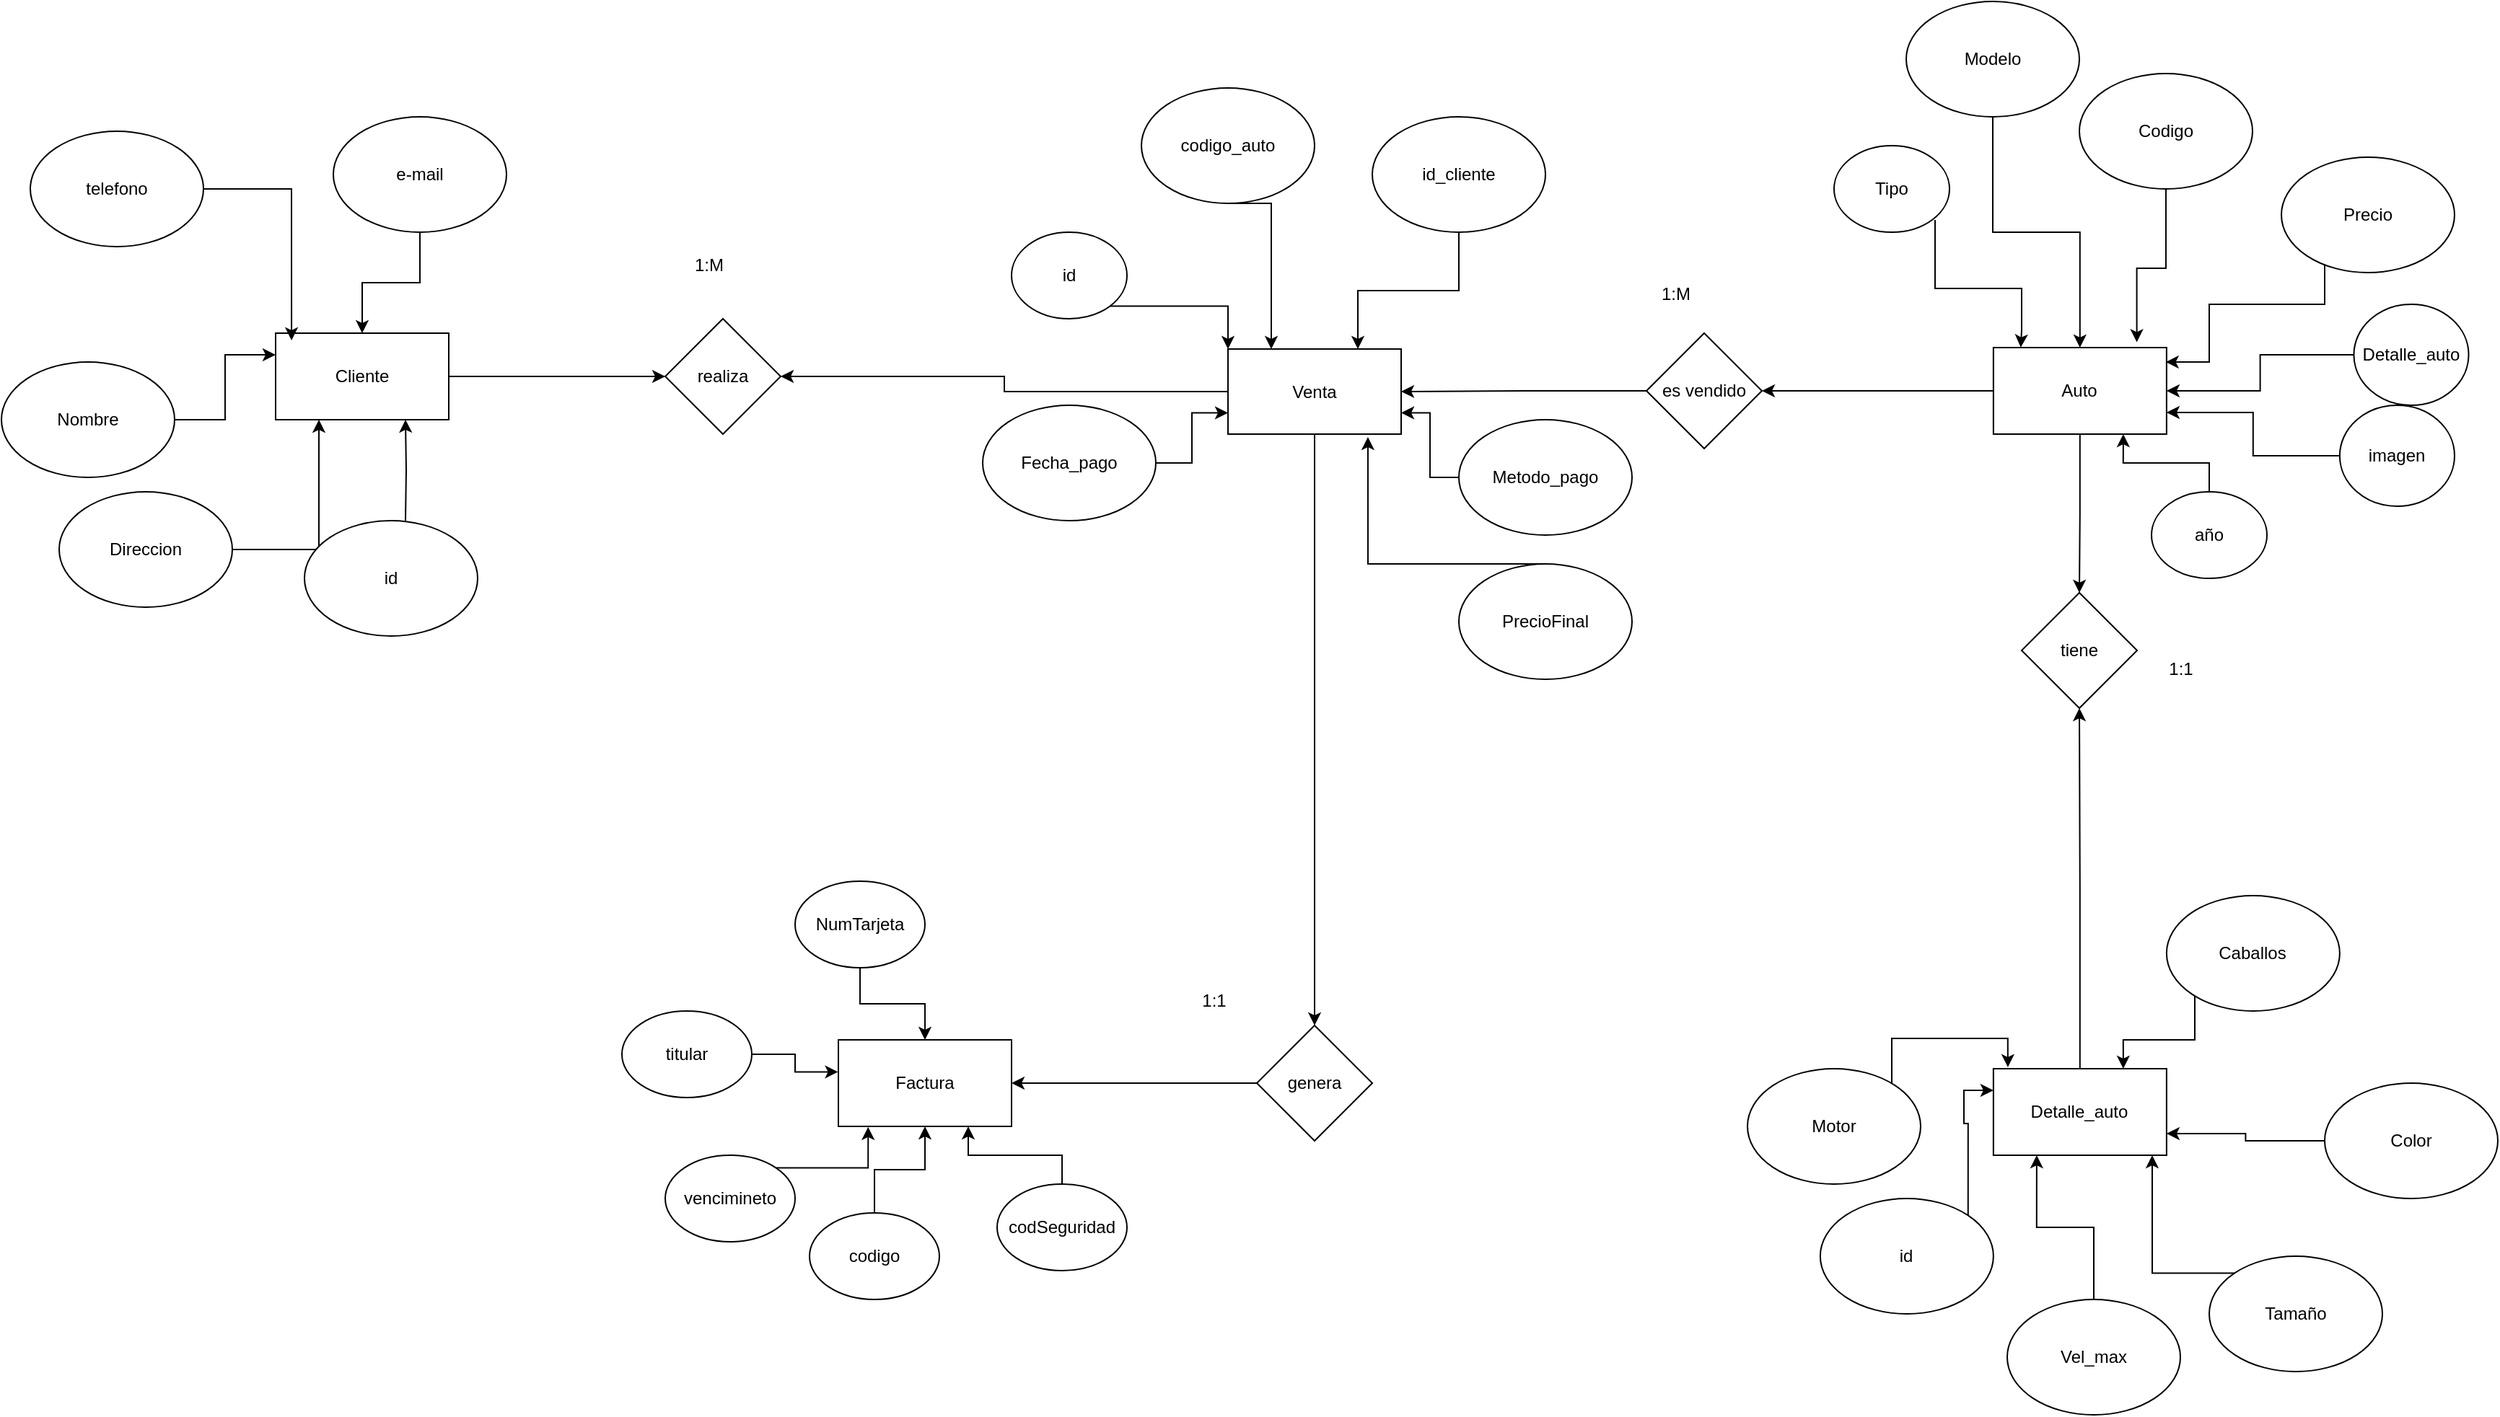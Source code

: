 <mxfile version="24.7.7">
  <diagram name="Página-1" id="T5x7os5gUXL9nlf1mJ_7">
    <mxGraphModel dx="2526" dy="897" grid="1" gridSize="10" guides="1" tooltips="1" connect="1" arrows="1" fold="1" page="0" pageScale="1" pageWidth="827" pageHeight="1169" math="0" shadow="0">
      <root>
        <mxCell id="0" />
        <mxCell id="1" parent="0" />
        <mxCell id="-V9PEWpt8kwC3jf9DyMC-42" style="edgeStyle=orthogonalEdgeStyle;rounded=0;orthogonalLoop=1;jettySize=auto;html=1;entryX=1;entryY=0.5;entryDx=0;entryDy=0;" parent="1" source="PH0fKFDygFaY0S8TYysQ-1" target="-V9PEWpt8kwC3jf9DyMC-40" edge="1">
          <mxGeometry relative="1" as="geometry" />
        </mxCell>
        <mxCell id="-V9PEWpt8kwC3jf9DyMC-50" style="edgeStyle=orthogonalEdgeStyle;rounded=0;orthogonalLoop=1;jettySize=auto;html=1;entryX=0.5;entryY=0;entryDx=0;entryDy=0;" parent="1" source="PH0fKFDygFaY0S8TYysQ-1" target="-V9PEWpt8kwC3jf9DyMC-48" edge="1">
          <mxGeometry relative="1" as="geometry" />
        </mxCell>
        <mxCell id="PH0fKFDygFaY0S8TYysQ-1" value="Auto" style="rounded=0;whiteSpace=wrap;html=1;" parent="1" vertex="1">
          <mxGeometry x="-9.56" y="220" width="120" height="60" as="geometry" />
        </mxCell>
        <mxCell id="j67aejT58WKei2PpF9pA-4" value="" style="edgeStyle=orthogonalEdgeStyle;rounded=0;orthogonalLoop=1;jettySize=auto;html=1;" parent="1" source="PH0fKFDygFaY0S8TYysQ-17" target="PH0fKFDygFaY0S8TYysQ-1" edge="1">
          <mxGeometry relative="1" as="geometry" />
        </mxCell>
        <mxCell id="PH0fKFDygFaY0S8TYysQ-17" value="&lt;font style=&quot;vertical-align: inherit;&quot;&gt;&lt;font style=&quot;vertical-align: inherit;&quot;&gt;Modelo&lt;/font&gt;&lt;/font&gt;" style="ellipse;whiteSpace=wrap;html=1;" parent="1" vertex="1">
          <mxGeometry x="-70" y="-20" width="120" height="80" as="geometry" />
        </mxCell>
        <mxCell id="PH0fKFDygFaY0S8TYysQ-21" style="edgeStyle=orthogonalEdgeStyle;rounded=0;orthogonalLoop=1;jettySize=auto;html=1;entryX=0.828;entryY=-0.063;entryDx=0;entryDy=0;entryPerimeter=0;" parent="1" source="PH0fKFDygFaY0S8TYysQ-18" target="PH0fKFDygFaY0S8TYysQ-1" edge="1">
          <mxGeometry relative="1" as="geometry" />
        </mxCell>
        <mxCell id="PH0fKFDygFaY0S8TYysQ-18" value="&lt;font style=&quot;vertical-align: inherit;&quot;&gt;&lt;font style=&quot;vertical-align: inherit;&quot;&gt;Codigo&lt;/font&gt;&lt;/font&gt;" style="ellipse;whiteSpace=wrap;html=1;" parent="1" vertex="1">
          <mxGeometry x="50" y="30" width="120" height="80" as="geometry" />
        </mxCell>
        <mxCell id="LQoHi4SSd0LHbjNb0xn5-1" style="edgeStyle=orthogonalEdgeStyle;rounded=0;orthogonalLoop=1;jettySize=auto;html=1;entryX=1;entryY=0.5;entryDx=0;entryDy=0;" parent="1" source="PH0fKFDygFaY0S8TYysQ-26" target="_848j0c37ikoBSJLKILt-69" edge="1">
          <mxGeometry relative="1" as="geometry" />
        </mxCell>
        <mxCell id="73-wHCDdlTz_QuVUMdYH-22" style="edgeStyle=orthogonalEdgeStyle;rounded=0;orthogonalLoop=1;jettySize=auto;html=1;entryX=0.5;entryY=0;entryDx=0;entryDy=0;" edge="1" parent="1" source="PH0fKFDygFaY0S8TYysQ-26" target="73-wHCDdlTz_QuVUMdYH-21">
          <mxGeometry relative="1" as="geometry" />
        </mxCell>
        <mxCell id="PH0fKFDygFaY0S8TYysQ-26" value="Venta" style="rounded=0;whiteSpace=wrap;html=1;" parent="1" vertex="1">
          <mxGeometry x="-540" y="221.0" width="120" height="59" as="geometry" />
        </mxCell>
        <mxCell id="PH0fKFDygFaY0S8TYysQ-30" value="PrecioFinal" style="ellipse;whiteSpace=wrap;html=1;" parent="1" vertex="1">
          <mxGeometry x="-380.0" y="370.0" width="120" height="80" as="geometry" />
        </mxCell>
        <mxCell id="PH0fKFDygFaY0S8TYysQ-39" style="edgeStyle=orthogonalEdgeStyle;rounded=0;orthogonalLoop=1;jettySize=auto;html=1;entryX=1;entryY=0.75;entryDx=0;entryDy=0;" parent="1" source="PH0fKFDygFaY0S8TYysQ-31" target="PH0fKFDygFaY0S8TYysQ-26" edge="1">
          <mxGeometry relative="1" as="geometry" />
        </mxCell>
        <mxCell id="PH0fKFDygFaY0S8TYysQ-31" value="&lt;font style=&quot;vertical-align: inherit;&quot;&gt;&lt;font style=&quot;vertical-align: inherit;&quot;&gt;Metodo_pago&lt;/font&gt;&lt;/font&gt;" style="ellipse;whiteSpace=wrap;html=1;" parent="1" vertex="1">
          <mxGeometry x="-380.0" y="270.0" width="120" height="80" as="geometry" />
        </mxCell>
        <mxCell id="-V9PEWpt8kwC3jf9DyMC-41" style="edgeStyle=orthogonalEdgeStyle;rounded=0;orthogonalLoop=1;jettySize=auto;html=1;entryX=0;entryY=0.5;entryDx=0;entryDy=0;" parent="1" source="d1OCv34pY1rkLHPsV5Z9-1" edge="1">
          <mxGeometry relative="1" as="geometry">
            <mxPoint x="-930.0" y="240" as="targetPoint" />
          </mxGeometry>
        </mxCell>
        <mxCell id="d1OCv34pY1rkLHPsV5Z9-1" value="&lt;font style=&quot;vertical-align: inherit;&quot;&gt;&lt;font style=&quot;vertical-align: inherit;&quot;&gt;Cliente&lt;/font&gt;&lt;/font&gt;" style="rounded=0;whiteSpace=wrap;html=1;" parent="1" vertex="1">
          <mxGeometry x="-1200" y="210" width="120" height="60" as="geometry" />
        </mxCell>
        <mxCell id="d1OCv34pY1rkLHPsV5Z9-14" style="edgeStyle=orthogonalEdgeStyle;rounded=0;orthogonalLoop=1;jettySize=auto;html=1;entryX=0.995;entryY=0.167;entryDx=0;entryDy=0;entryPerimeter=0;" parent="1" source="d1OCv34pY1rkLHPsV5Z9-13" target="PH0fKFDygFaY0S8TYysQ-1" edge="1">
          <mxGeometry relative="1" as="geometry">
            <Array as="points">
              <mxPoint x="220" y="190" />
              <mxPoint x="140" y="190" />
              <mxPoint x="140" y="230" />
            </Array>
            <mxPoint x="130" y="230" as="targetPoint" />
          </mxGeometry>
        </mxCell>
        <mxCell id="d1OCv34pY1rkLHPsV5Z9-13" value="&lt;font style=&quot;vertical-align: inherit;&quot;&gt;&lt;font style=&quot;vertical-align: inherit;&quot;&gt;Precio&lt;/font&gt;&lt;/font&gt;" style="ellipse;whiteSpace=wrap;html=1;" parent="1" vertex="1">
          <mxGeometry x="190" y="88" width="120" height="80" as="geometry" />
        </mxCell>
        <mxCell id="FsSanW1JUB_QtHKIwKyV-4" style="edgeStyle=orthogonalEdgeStyle;rounded=0;orthogonalLoop=1;jettySize=auto;html=1;entryX=0.25;entryY=1;entryDx=0;entryDy=0;" parent="1" source="FsSanW1JUB_QtHKIwKyV-1" target="d1OCv34pY1rkLHPsV5Z9-1" edge="1">
          <mxGeometry relative="1" as="geometry" />
        </mxCell>
        <mxCell id="FsSanW1JUB_QtHKIwKyV-1" value="&lt;font style=&quot;vertical-align: inherit;&quot;&gt;&lt;font style=&quot;vertical-align: inherit;&quot;&gt;Direccion&lt;/font&gt;&lt;/font&gt;" style="ellipse;whiteSpace=wrap;html=1;" parent="1" vertex="1">
          <mxGeometry x="-1350" y="320" width="120" height="80" as="geometry" />
        </mxCell>
        <mxCell id="FsSanW1JUB_QtHKIwKyV-5" style="edgeStyle=orthogonalEdgeStyle;rounded=0;orthogonalLoop=1;jettySize=auto;html=1;entryX=0.75;entryY=1;entryDx=0;entryDy=0;" parent="1" target="d1OCv34pY1rkLHPsV5Z9-1" edge="1">
          <mxGeometry relative="1" as="geometry">
            <mxPoint x="-1110.0" y="340" as="sourcePoint" />
          </mxGeometry>
        </mxCell>
        <mxCell id="FsSanW1JUB_QtHKIwKyV-2" value="&lt;font style=&quot;vertical-align: inherit;&quot;&gt;&lt;font style=&quot;vertical-align: inherit;&quot;&gt;id&lt;/font&gt;&lt;/font&gt;" style="ellipse;whiteSpace=wrap;html=1;" parent="1" vertex="1">
          <mxGeometry x="-1180" y="340" width="120" height="80" as="geometry" />
        </mxCell>
        <mxCell id="-V9PEWpt8kwC3jf9DyMC-34" style="edgeStyle=orthogonalEdgeStyle;rounded=0;orthogonalLoop=1;jettySize=auto;html=1;entryX=0;entryY=0.25;entryDx=0;entryDy=0;" parent="1" source="FsSanW1JUB_QtHKIwKyV-3" target="d1OCv34pY1rkLHPsV5Z9-1" edge="1">
          <mxGeometry relative="1" as="geometry" />
        </mxCell>
        <mxCell id="FsSanW1JUB_QtHKIwKyV-3" value="&lt;font style=&quot;vertical-align: inherit;&quot;&gt;&lt;font style=&quot;vertical-align: inherit;&quot;&gt;Nombre&lt;/font&gt;&lt;/font&gt;" style="ellipse;whiteSpace=wrap;html=1;" parent="1" vertex="1">
          <mxGeometry x="-1390" y="230" width="120" height="80" as="geometry" />
        </mxCell>
        <mxCell id="-V9PEWpt8kwC3jf9DyMC-6" style="edgeStyle=orthogonalEdgeStyle;rounded=0;orthogonalLoop=1;jettySize=auto;html=1;entryX=0.158;entryY=-0.002;entryDx=0;entryDy=0;entryPerimeter=0;exitX=0.875;exitY=0.859;exitDx=0;exitDy=0;exitPerimeter=0;" parent="1" source="j67aejT58WKei2PpF9pA-2" target="PH0fKFDygFaY0S8TYysQ-1" edge="1">
          <mxGeometry relative="1" as="geometry">
            <mxPoint x="7.24" y="208.42" as="targetPoint" />
            <Array as="points">
              <mxPoint x="-50" y="179" />
              <mxPoint x="10" y="179" />
              <mxPoint x="10" y="208" />
            </Array>
            <mxPoint x="-50.0" y="131.551" as="sourcePoint" />
          </mxGeometry>
        </mxCell>
        <mxCell id="j67aejT58WKei2PpF9pA-2" value="Tipo" style="ellipse;whiteSpace=wrap;html=1;" parent="1" vertex="1">
          <mxGeometry x="-120" y="80" width="80" height="60" as="geometry" />
        </mxCell>
        <mxCell id="-V9PEWpt8kwC3jf9DyMC-8" style="edgeStyle=orthogonalEdgeStyle;rounded=0;orthogonalLoop=1;jettySize=auto;html=1;entryX=0.75;entryY=1;entryDx=0;entryDy=0;" parent="1" source="-V9PEWpt8kwC3jf9DyMC-7" target="PH0fKFDygFaY0S8TYysQ-1" edge="1">
          <mxGeometry relative="1" as="geometry" />
        </mxCell>
        <mxCell id="-V9PEWpt8kwC3jf9DyMC-7" value="&lt;font style=&quot;vertical-align: inherit;&quot;&gt;&lt;font style=&quot;vertical-align: inherit;&quot;&gt;&lt;font style=&quot;vertical-align: inherit;&quot;&gt;&lt;font style=&quot;vertical-align: inherit;&quot;&gt;año&lt;/font&gt;&lt;/font&gt;&lt;/font&gt;&lt;/font&gt;" style="ellipse;whiteSpace=wrap;html=1;" parent="1" vertex="1">
          <mxGeometry x="100" y="320" width="80" height="60" as="geometry" />
        </mxCell>
        <mxCell id="j67aejT58WKei2PpF9pA-32" style="edgeStyle=orthogonalEdgeStyle;rounded=0;orthogonalLoop=1;jettySize=auto;html=1;entryX=0.5;entryY=1;entryDx=0;entryDy=0;" parent="1" source="-V9PEWpt8kwC3jf9DyMC-17" target="-V9PEWpt8kwC3jf9DyMC-48" edge="1">
          <mxGeometry relative="1" as="geometry" />
        </mxCell>
        <mxCell id="-V9PEWpt8kwC3jf9DyMC-17" value="&lt;font style=&quot;vertical-align: inherit;&quot;&gt;&lt;font style=&quot;vertical-align: inherit;&quot;&gt;Detalle_auto&lt;/font&gt;&lt;/font&gt;" style="whiteSpace=wrap;html=1;" parent="1" vertex="1">
          <mxGeometry x="-9.56" y="720" width="120" height="60" as="geometry" />
        </mxCell>
        <mxCell id="-V9PEWpt8kwC3jf9DyMC-25" style="edgeStyle=orthogonalEdgeStyle;rounded=0;orthogonalLoop=1;jettySize=auto;html=1;entryX=0.25;entryY=0;entryDx=0;entryDy=0;" parent="1" edge="1" source="j67aejT58WKei2PpF9pA-13">
          <mxGeometry relative="1" as="geometry">
            <mxPoint x="-80" y="641.051" as="sourcePoint" />
            <mxPoint x="0.44" y="718.94" as="targetPoint" />
            <Array as="points">
              <mxPoint x="-80" y="699" />
              <mxPoint y="699" />
            </Array>
          </mxGeometry>
        </mxCell>
        <mxCell id="-V9PEWpt8kwC3jf9DyMC-24" style="edgeStyle=orthogonalEdgeStyle;rounded=0;orthogonalLoop=1;jettySize=auto;html=1;entryX=0.75;entryY=0;entryDx=0;entryDy=0;" parent="1" source="j67aejT58WKei2PpF9pA-14" target="-V9PEWpt8kwC3jf9DyMC-17" edge="1">
          <mxGeometry relative="1" as="geometry">
            <Array as="points">
              <mxPoint x="130" y="700" />
              <mxPoint x="80" y="700" />
            </Array>
          </mxGeometry>
        </mxCell>
        <mxCell id="j67aejT58WKei2PpF9pA-19" value="Vel_max" style="ellipse;whiteSpace=wrap;html=1;" parent="1" vertex="1">
          <mxGeometry y="880" width="120" height="80" as="geometry" />
        </mxCell>
        <mxCell id="j67aejT58WKei2PpF9pA-20" value="Tamaño" style="ellipse;whiteSpace=wrap;html=1;" parent="1" vertex="1">
          <mxGeometry x="140" y="850" width="120" height="80" as="geometry" />
        </mxCell>
        <mxCell id="-V9PEWpt8kwC3jf9DyMC-26" style="edgeStyle=orthogonalEdgeStyle;rounded=0;orthogonalLoop=1;jettySize=auto;html=1;entryX=0.25;entryY=1;entryDx=0;entryDy=0;" parent="1" source="j67aejT58WKei2PpF9pA-19" target="-V9PEWpt8kwC3jf9DyMC-17" edge="1">
          <mxGeometry relative="1" as="geometry" />
        </mxCell>
        <mxCell id="j67aejT58WKei2PpF9pA-17" value="Color" style="ellipse;whiteSpace=wrap;html=1;" parent="1" vertex="1">
          <mxGeometry x="220" y="730" width="120" height="80" as="geometry" />
        </mxCell>
        <mxCell id="_848j0c37ikoBSJLKILt-15" style="edgeStyle=orthogonalEdgeStyle;rounded=0;orthogonalLoop=1;jettySize=auto;html=1;exitX=0;exitY=0;exitDx=0;exitDy=0;entryX=0.917;entryY=1;entryDx=0;entryDy=0;entryPerimeter=0;" parent="1" source="j67aejT58WKei2PpF9pA-20" target="-V9PEWpt8kwC3jf9DyMC-17" edge="1">
          <mxGeometry relative="1" as="geometry" />
        </mxCell>
        <mxCell id="j67aejT58WKei2PpF9pA-14" value="Caballos" style="ellipse;whiteSpace=wrap;html=1;" parent="1" vertex="1">
          <mxGeometry x="110.44" y="600" width="120" height="80" as="geometry" />
        </mxCell>
        <mxCell id="j67aejT58WKei2PpF9pA-13" value="&lt;font style=&quot;vertical-align: inherit;&quot;&gt;&lt;font style=&quot;vertical-align: inherit;&quot;&gt;Motor&lt;/font&gt;&lt;/font&gt;" style="ellipse;whiteSpace=wrap;html=1;" parent="1" vertex="1">
          <mxGeometry x="-180" y="720" width="120" height="80" as="geometry" />
        </mxCell>
        <mxCell id="_848j0c37ikoBSJLKILt-68" style="edgeStyle=orthogonalEdgeStyle;rounded=0;orthogonalLoop=1;jettySize=auto;html=1;exitX=1;exitY=0.5;exitDx=0;exitDy=0;entryX=0;entryY=0.75;entryDx=0;entryDy=0;" parent="1" source="j67aejT58WKei2PpF9pA-25" target="PH0fKFDygFaY0S8TYysQ-26" edge="1">
          <mxGeometry relative="1" as="geometry" />
        </mxCell>
        <mxCell id="j67aejT58WKei2PpF9pA-25" value="Fecha_pago" style="ellipse;whiteSpace=wrap;html=1;" parent="1" vertex="1">
          <mxGeometry x="-710" y="260.0" width="120" height="80" as="geometry" />
        </mxCell>
        <mxCell id="-V9PEWpt8kwC3jf9DyMC-38" style="edgeStyle=orthogonalEdgeStyle;rounded=0;orthogonalLoop=1;jettySize=auto;html=1;entryX=0.75;entryY=0;entryDx=0;entryDy=0;" parent="1" source="-V9PEWpt8kwC3jf9DyMC-36" target="PH0fKFDygFaY0S8TYysQ-26" edge="1">
          <mxGeometry relative="1" as="geometry" />
        </mxCell>
        <mxCell id="-V9PEWpt8kwC3jf9DyMC-36" value="id_cliente" style="ellipse;whiteSpace=wrap;html=1;" parent="1" vertex="1">
          <mxGeometry x="-440" y="60.0" width="120" height="80" as="geometry" />
        </mxCell>
        <mxCell id="-V9PEWpt8kwC3jf9DyMC-39" style="edgeStyle=orthogonalEdgeStyle;rounded=0;orthogonalLoop=1;jettySize=auto;html=1;entryX=0.25;entryY=0;entryDx=0;entryDy=0;exitX=0.5;exitY=1;exitDx=0;exitDy=0;" parent="1" source="-V9PEWpt8kwC3jf9DyMC-37" target="PH0fKFDygFaY0S8TYysQ-26" edge="1">
          <mxGeometry relative="1" as="geometry">
            <Array as="points">
              <mxPoint x="-510" y="130" />
              <mxPoint x="-510" y="130" />
            </Array>
          </mxGeometry>
        </mxCell>
        <mxCell id="-V9PEWpt8kwC3jf9DyMC-37" value="codigo_auto" style="ellipse;whiteSpace=wrap;html=1;" parent="1" vertex="1">
          <mxGeometry x="-600" y="40" width="120" height="80" as="geometry" />
        </mxCell>
        <mxCell id="73-wHCDdlTz_QuVUMdYH-9" style="edgeStyle=orthogonalEdgeStyle;rounded=0;orthogonalLoop=1;jettySize=auto;html=1;" edge="1" parent="1" source="-V9PEWpt8kwC3jf9DyMC-40" target="PH0fKFDygFaY0S8TYysQ-26">
          <mxGeometry relative="1" as="geometry" />
        </mxCell>
        <mxCell id="-V9PEWpt8kwC3jf9DyMC-40" value="es vendido" style="rhombus;whiteSpace=wrap;html=1;" parent="1" vertex="1">
          <mxGeometry x="-250" y="210" width="80" height="80" as="geometry" />
        </mxCell>
        <mxCell id="-V9PEWpt8kwC3jf9DyMC-48" value="tiene" style="rhombus;whiteSpace=wrap;html=1;" parent="1" vertex="1">
          <mxGeometry x="10" y="390" width="80" height="80" as="geometry" />
        </mxCell>
        <mxCell id="_848j0c37ikoBSJLKILt-46" style="edgeStyle=orthogonalEdgeStyle;rounded=0;orthogonalLoop=1;jettySize=auto;html=1;exitX=0;exitY=0.5;exitDx=0;exitDy=0;entryX=1;entryY=0.75;entryDx=0;entryDy=0;" parent="1" source="j67aejT58WKei2PpF9pA-17" target="-V9PEWpt8kwC3jf9DyMC-17" edge="1">
          <mxGeometry relative="1" as="geometry" />
        </mxCell>
        <mxCell id="_848j0c37ikoBSJLKILt-54" style="edgeStyle=orthogonalEdgeStyle;rounded=0;orthogonalLoop=1;jettySize=auto;html=1;exitX=1;exitY=1;exitDx=0;exitDy=0;entryX=0;entryY=0;entryDx=0;entryDy=0;" parent="1" source="lVZvbjXJIHgR8obfk--g-2" target="PH0fKFDygFaY0S8TYysQ-26" edge="1">
          <mxGeometry relative="1" as="geometry" />
        </mxCell>
        <mxCell id="lVZvbjXJIHgR8obfk--g-2" value="id" style="ellipse;whiteSpace=wrap;html=1;" parent="1" vertex="1">
          <mxGeometry x="-690" y="140" width="80" height="60" as="geometry" />
        </mxCell>
        <mxCell id="j67aejT58WKei2PpF9pA-31" style="edgeStyle=orthogonalEdgeStyle;rounded=0;orthogonalLoop=1;jettySize=auto;html=1;exitX=1;exitY=1;exitDx=0;exitDy=0;entryX=0;entryY=0.25;entryDx=0;entryDy=0;" parent="1" source="lVZvbjXJIHgR8obfk--g-1" target="-V9PEWpt8kwC3jf9DyMC-17" edge="1">
          <mxGeometry relative="1" as="geometry">
            <Array as="points">
              <mxPoint x="-27" y="758" />
              <mxPoint x="-30" y="758" />
              <mxPoint x="-30" y="735" />
            </Array>
          </mxGeometry>
        </mxCell>
        <mxCell id="lVZvbjXJIHgR8obfk--g-1" value="id" style="ellipse;whiteSpace=wrap;html=1;" parent="1" vertex="1">
          <mxGeometry x="-129.56" y="810" width="120" height="80" as="geometry" />
        </mxCell>
        <mxCell id="_848j0c37ikoBSJLKILt-67" style="edgeStyle=orthogonalEdgeStyle;rounded=0;orthogonalLoop=1;jettySize=auto;html=1;exitX=0.5;exitY=0;exitDx=0;exitDy=0;entryX=0.808;entryY=1.034;entryDx=0;entryDy=0;entryPerimeter=0;" parent="1" source="PH0fKFDygFaY0S8TYysQ-30" target="PH0fKFDygFaY0S8TYysQ-26" edge="1">
          <mxGeometry relative="1" as="geometry">
            <Array as="points">
              <mxPoint x="-440" y="370" />
              <mxPoint x="-443" y="370" />
            </Array>
          </mxGeometry>
        </mxCell>
        <mxCell id="_848j0c37ikoBSJLKILt-69" value="realiza" style="rhombus;whiteSpace=wrap;html=1;" parent="1" vertex="1">
          <mxGeometry x="-930" y="200" width="80" height="80" as="geometry" />
        </mxCell>
        <mxCell id="73-wHCDdlTz_QuVUMdYH-1" value="&lt;font style=&quot;vertical-align: inherit;&quot;&gt;&lt;font style=&quot;vertical-align: inherit;&quot;&gt;telefono&lt;/font&gt;&lt;/font&gt;" style="ellipse;whiteSpace=wrap;html=1;" vertex="1" parent="1">
          <mxGeometry x="-1370" y="70" width="120" height="80" as="geometry" />
        </mxCell>
        <mxCell id="73-wHCDdlTz_QuVUMdYH-5" style="edgeStyle=orthogonalEdgeStyle;rounded=0;orthogonalLoop=1;jettySize=auto;html=1;entryX=0.5;entryY=0;entryDx=0;entryDy=0;" edge="1" parent="1" source="73-wHCDdlTz_QuVUMdYH-2" target="d1OCv34pY1rkLHPsV5Z9-1">
          <mxGeometry relative="1" as="geometry" />
        </mxCell>
        <mxCell id="73-wHCDdlTz_QuVUMdYH-2" value="&lt;font style=&quot;vertical-align: inherit;&quot;&gt;&lt;font style=&quot;vertical-align: inherit;&quot;&gt;e-mail&lt;/font&gt;&lt;/font&gt;" style="ellipse;whiteSpace=wrap;html=1;" vertex="1" parent="1">
          <mxGeometry x="-1160" y="60" width="120" height="80" as="geometry" />
        </mxCell>
        <mxCell id="73-wHCDdlTz_QuVUMdYH-4" style="edgeStyle=orthogonalEdgeStyle;rounded=0;orthogonalLoop=1;jettySize=auto;html=1;entryX=0.092;entryY=0.083;entryDx=0;entryDy=0;entryPerimeter=0;" edge="1" parent="1" source="73-wHCDdlTz_QuVUMdYH-1" target="d1OCv34pY1rkLHPsV5Z9-1">
          <mxGeometry relative="1" as="geometry" />
        </mxCell>
        <mxCell id="73-wHCDdlTz_QuVUMdYH-7" style="edgeStyle=orthogonalEdgeStyle;rounded=0;orthogonalLoop=1;jettySize=auto;html=1;entryX=1;entryY=0.5;entryDx=0;entryDy=0;" edge="1" parent="1" source="73-wHCDdlTz_QuVUMdYH-6" target="PH0fKFDygFaY0S8TYysQ-1">
          <mxGeometry relative="1" as="geometry" />
        </mxCell>
        <mxCell id="73-wHCDdlTz_QuVUMdYH-6" value="&lt;font style=&quot;vertical-align: inherit;&quot;&gt;&lt;font style=&quot;vertical-align: inherit;&quot;&gt;&lt;font style=&quot;vertical-align: inherit;&quot;&gt;&lt;font style=&quot;vertical-align: inherit;&quot;&gt;Detalle_auto&lt;/font&gt;&lt;/font&gt;&lt;/font&gt;&lt;/font&gt;" style="ellipse;whiteSpace=wrap;html=1;" vertex="1" parent="1">
          <mxGeometry x="240.22" y="190" width="79.56" height="70" as="geometry" />
        </mxCell>
        <mxCell id="73-wHCDdlTz_QuVUMdYH-10" value="Factura" style="rounded=0;whiteSpace=wrap;html=1;" vertex="1" parent="1">
          <mxGeometry x="-810" y="700" width="120" height="60" as="geometry" />
        </mxCell>
        <mxCell id="73-wHCDdlTz_QuVUMdYH-16" value="" style="edgeStyle=orthogonalEdgeStyle;rounded=0;orthogonalLoop=1;jettySize=auto;html=1;" edge="1" parent="1" source="73-wHCDdlTz_QuVUMdYH-11" target="73-wHCDdlTz_QuVUMdYH-10">
          <mxGeometry relative="1" as="geometry" />
        </mxCell>
        <mxCell id="73-wHCDdlTz_QuVUMdYH-11" value="codigo" style="ellipse;whiteSpace=wrap;html=1;" vertex="1" parent="1">
          <mxGeometry x="-830" y="820" width="90" height="60" as="geometry" />
        </mxCell>
        <mxCell id="73-wHCDdlTz_QuVUMdYH-20" value="" style="edgeStyle=orthogonalEdgeStyle;rounded=0;orthogonalLoop=1;jettySize=auto;html=1;" edge="1" parent="1" source="73-wHCDdlTz_QuVUMdYH-12" target="73-wHCDdlTz_QuVUMdYH-10">
          <mxGeometry relative="1" as="geometry" />
        </mxCell>
        <mxCell id="73-wHCDdlTz_QuVUMdYH-12" value="NumTarjeta" style="ellipse;whiteSpace=wrap;html=1;" vertex="1" parent="1">
          <mxGeometry x="-840" y="590" width="90" height="60" as="geometry" />
        </mxCell>
        <mxCell id="73-wHCDdlTz_QuVUMdYH-17" style="edgeStyle=orthogonalEdgeStyle;rounded=0;orthogonalLoop=1;jettySize=auto;html=1;entryX=0.75;entryY=1;entryDx=0;entryDy=0;" edge="1" parent="1" source="73-wHCDdlTz_QuVUMdYH-13" target="73-wHCDdlTz_QuVUMdYH-10">
          <mxGeometry relative="1" as="geometry" />
        </mxCell>
        <mxCell id="73-wHCDdlTz_QuVUMdYH-13" value="codSeguridad" style="ellipse;whiteSpace=wrap;html=1;" vertex="1" parent="1">
          <mxGeometry x="-700" y="800" width="90" height="60" as="geometry" />
        </mxCell>
        <mxCell id="73-wHCDdlTz_QuVUMdYH-14" value="vencimineto&lt;span style=&quot;color: rgba(0, 0, 0, 0); font-family: monospace; font-size: 0px; text-align: start; text-wrap: nowrap;&quot;&gt;%3CmxGraphModel%3E%3Croot%3E%3CmxCell%20id%3D%220%22%2F%3E%3CmxCell%20id%3D%221%22%20parent%3D%220%22%2F%3E%3CmxCell%20id%3D%222%22%20value%3D%22codigo%22%20style%3D%22ellipse%3BwhiteSpace%3Dwrap%3Bhtml%3D1%3B%22%20vertex%3D%221%22%20parent%3D%221%22%3E%3CmxGeometry%20x%3D%22-770%22%20y%3D%22540%22%20width%3D%2290%22%20height%3D%2260%22%20as%3D%22geometry%22%2F%3E%3C%2FmxCell%3E%3C%2Froot%3E%3C%2FmxGraphModel%3E&lt;/span&gt;&lt;span style=&quot;color: rgba(0, 0, 0, 0); font-family: monospace; font-size: 0px; text-align: start; text-wrap: nowrap;&quot;&gt;%3CmxGraphModel%3E%3Croot%3E%3CmxCell%20id%3D%220%22%2F%3E%3CmxCell%20id%3D%221%22%20parent%3D%220%22%2F%3E%3CmxCell%20id%3D%222%22%20value%3D%22codigo%22%20style%3D%22ellipse%3BwhiteSpace%3Dwrap%3Bhtml%3D1%3B%22%20vertex%3D%221%22%20parent%3D%221%22%3E%3CmxGeometry%20x%3D%22-770%22%20y%3D%22540%22%20width%3D%2290%22%20height%3D%2260%22%20as%3D%22geometry%22%2F%3E%3C%2FmxCell%3E%3C%2Froot%3E%3C%2FmxGraphModel%3E&lt;/span&gt;&lt;span style=&quot;color: rgba(0, 0, 0, 0); font-family: monospace; font-size: 0px; text-align: start; text-wrap: nowrap;&quot;&gt;%3CmxGraphModel%3E%3Croot%3E%3CmxCell%20id%3D%220%22%2F%3E%3CmxCell%20id%3D%221%22%20parent%3D%220%22%2F%3E%3CmxCell%20id%3D%222%22%20value%3D%22codigo%22%20style%3D%22ellipse%3BwhiteSpace%3Dwrap%3Bhtml%3D1%3B%22%20vertex%3D%221%22%20parent%3D%221%22%3E%3CmxGeometry%20x%3D%22-770%22%20y%3D%22540%22%20width%3D%2290%22%20height%3D%2260%22%20as%3D%22geometry%22%2F%3E%3C%2FmxCell%3E%3C%2Froot%3E%3C%2FmxGraphModel%3E&lt;/span&gt;" style="ellipse;whiteSpace=wrap;html=1;" vertex="1" parent="1">
          <mxGeometry x="-930" y="780" width="90" height="60" as="geometry" />
        </mxCell>
        <mxCell id="73-wHCDdlTz_QuVUMdYH-15" value="titular" style="ellipse;whiteSpace=wrap;html=1;" vertex="1" parent="1">
          <mxGeometry x="-960" y="680" width="90" height="60" as="geometry" />
        </mxCell>
        <mxCell id="73-wHCDdlTz_QuVUMdYH-18" style="edgeStyle=orthogonalEdgeStyle;rounded=0;orthogonalLoop=1;jettySize=auto;html=1;exitX=1;exitY=0;exitDx=0;exitDy=0;entryX=0.172;entryY=1.007;entryDx=0;entryDy=0;entryPerimeter=0;" edge="1" parent="1" source="73-wHCDdlTz_QuVUMdYH-14" target="73-wHCDdlTz_QuVUMdYH-10">
          <mxGeometry relative="1" as="geometry" />
        </mxCell>
        <mxCell id="73-wHCDdlTz_QuVUMdYH-19" style="edgeStyle=orthogonalEdgeStyle;rounded=0;orthogonalLoop=1;jettySize=auto;html=1;entryX=-0.002;entryY=0.37;entryDx=0;entryDy=0;entryPerimeter=0;" edge="1" parent="1" source="73-wHCDdlTz_QuVUMdYH-15" target="73-wHCDdlTz_QuVUMdYH-10">
          <mxGeometry relative="1" as="geometry" />
        </mxCell>
        <mxCell id="73-wHCDdlTz_QuVUMdYH-23" style="edgeStyle=orthogonalEdgeStyle;rounded=0;orthogonalLoop=1;jettySize=auto;html=1;" edge="1" parent="1" source="73-wHCDdlTz_QuVUMdYH-21">
          <mxGeometry relative="1" as="geometry">
            <mxPoint x="-690" y="730" as="targetPoint" />
          </mxGeometry>
        </mxCell>
        <mxCell id="73-wHCDdlTz_QuVUMdYH-21" value="genera" style="rhombus;whiteSpace=wrap;html=1;" vertex="1" parent="1">
          <mxGeometry x="-520" y="690" width="80" height="80" as="geometry" />
        </mxCell>
        <mxCell id="73-wHCDdlTz_QuVUMdYH-26" value="1:M" style="text;html=1;align=center;verticalAlign=middle;resizable=0;points=[];autosize=1;strokeColor=none;fillColor=none;" vertex="1" parent="1">
          <mxGeometry x="-920" y="148" width="40" height="30" as="geometry" />
        </mxCell>
        <mxCell id="73-wHCDdlTz_QuVUMdYH-27" value="1:M" style="text;html=1;align=center;verticalAlign=middle;resizable=0;points=[];autosize=1;strokeColor=none;fillColor=none;" vertex="1" parent="1">
          <mxGeometry x="-250" y="168" width="40" height="30" as="geometry" />
        </mxCell>
        <mxCell id="73-wHCDdlTz_QuVUMdYH-28" value="1:1" style="text;html=1;align=center;verticalAlign=middle;resizable=0;points=[];autosize=1;strokeColor=none;fillColor=none;" vertex="1" parent="1">
          <mxGeometry x="100" y="428" width="40" height="30" as="geometry" />
        </mxCell>
        <mxCell id="73-wHCDdlTz_QuVUMdYH-29" value="1:1" style="text;html=1;align=center;verticalAlign=middle;resizable=0;points=[];autosize=1;strokeColor=none;fillColor=none;" vertex="1" parent="1">
          <mxGeometry x="-570" y="658" width="40" height="30" as="geometry" />
        </mxCell>
        <mxCell id="73-wHCDdlTz_QuVUMdYH-32" style="edgeStyle=orthogonalEdgeStyle;rounded=0;orthogonalLoop=1;jettySize=auto;html=1;entryX=1;entryY=0.75;entryDx=0;entryDy=0;" edge="1" parent="1" source="73-wHCDdlTz_QuVUMdYH-31" target="PH0fKFDygFaY0S8TYysQ-1">
          <mxGeometry relative="1" as="geometry" />
        </mxCell>
        <mxCell id="73-wHCDdlTz_QuVUMdYH-31" value="&lt;font style=&quot;vertical-align: inherit;&quot;&gt;&lt;font style=&quot;vertical-align: inherit;&quot;&gt;&lt;font style=&quot;vertical-align: inherit;&quot;&gt;&lt;font style=&quot;vertical-align: inherit;&quot;&gt;imagen&lt;/font&gt;&lt;/font&gt;&lt;/font&gt;&lt;/font&gt;" style="ellipse;whiteSpace=wrap;html=1;" vertex="1" parent="1">
          <mxGeometry x="230.44" y="260" width="79.56" height="70" as="geometry" />
        </mxCell>
      </root>
    </mxGraphModel>
  </diagram>
</mxfile>
